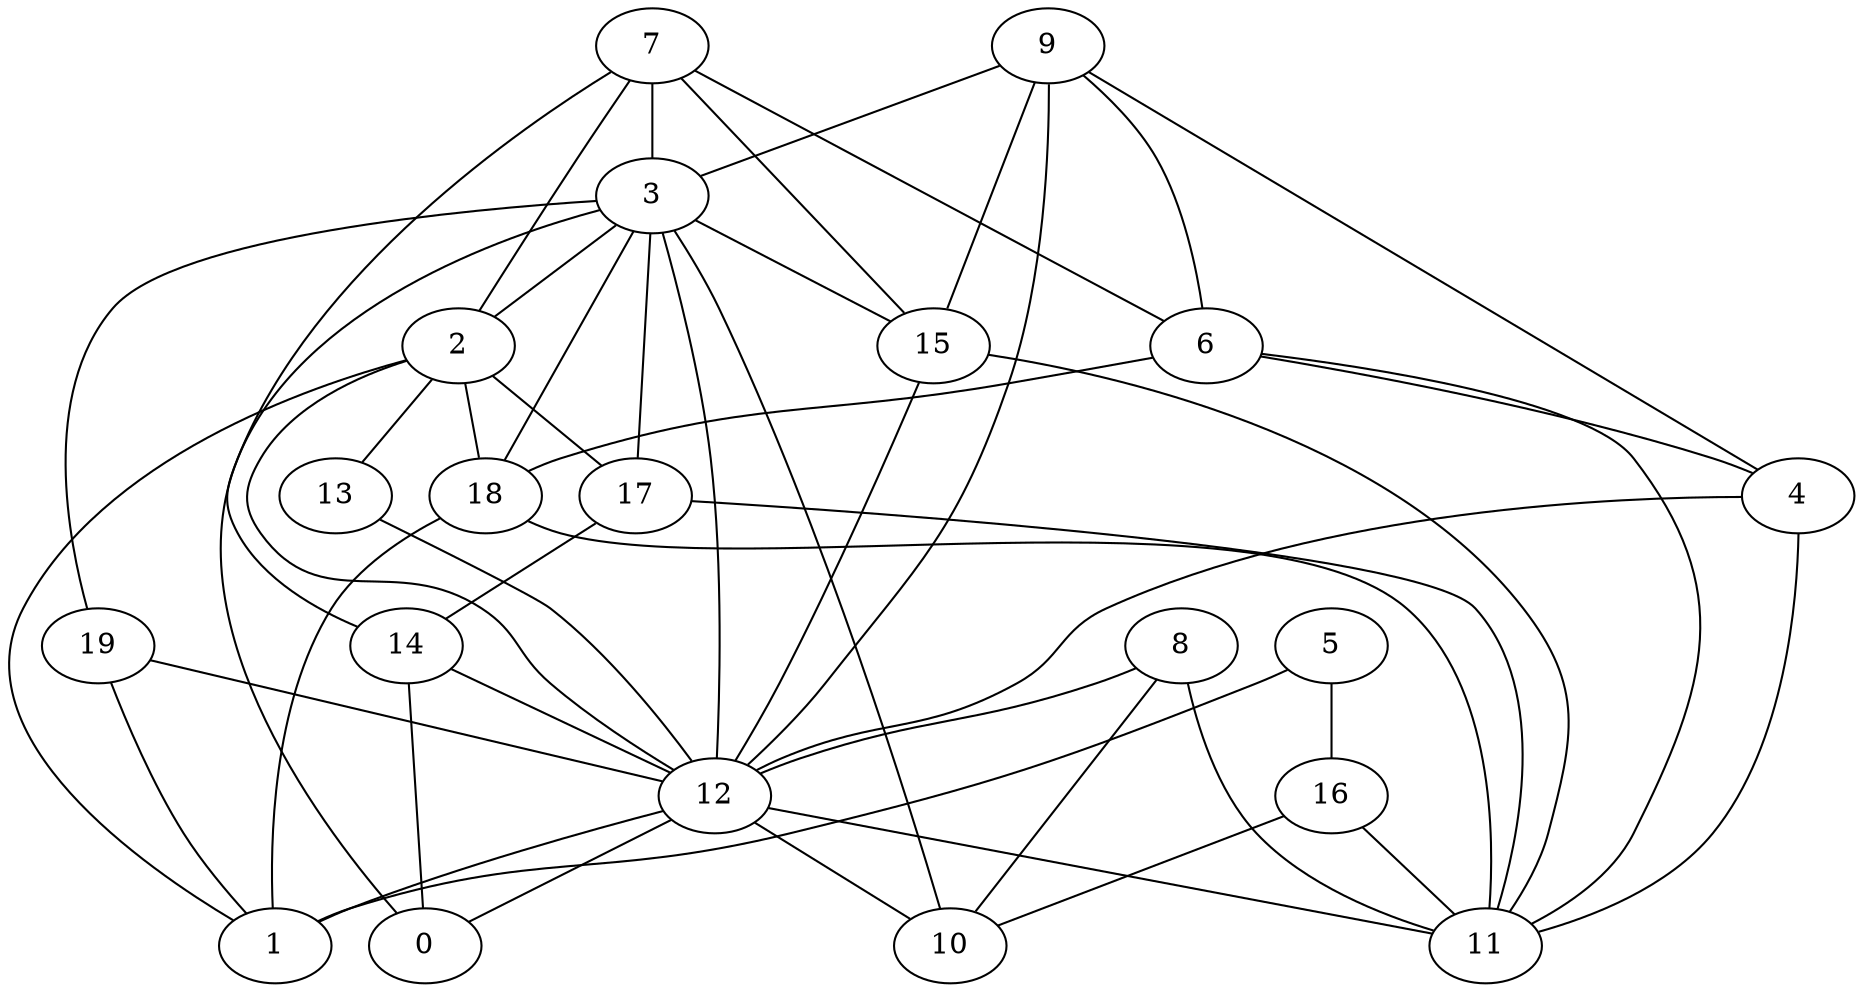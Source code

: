 digraph GG_graph {

subgraph G_graph {
edge [color = black]
"5" -> "1" [dir = none]
"14" -> "0" [dir = none]
"9" -> "4" [dir = none]
"6" -> "18" [dir = none]
"19" -> "1" [dir = none]
"12" -> "11" [dir = none]
"12" -> "10" [dir = none]
"2" -> "13" [dir = none]
"2" -> "18" [dir = none]
"8" -> "12" [dir = none]
"3" -> "19" [dir = none]
"3" -> "18" [dir = none]
"3" -> "10" [dir = none]
"16" -> "10" [dir = none]
"4" -> "12" [dir = none]
"15" -> "12" [dir = none]
"17" -> "14" [dir = none]
"17" -> "11" [dir = none]
"7" -> "2" [dir = none]
"2" -> "1" [dir = none]
"19" -> "12" [dir = none]
"7" -> "6" [dir = none]
"6" -> "11" [dir = none]
"3" -> "2" [dir = none]
"12" -> "1" [dir = none]
"8" -> "10" [dir = none]
"18" -> "1" [dir = none]
"3" -> "12" [dir = none]
"3" -> "17" [dir = none]
"16" -> "11" [dir = none]
"2" -> "17" [dir = none]
"7" -> "14" [dir = none]
"9" -> "15" [dir = none]
"6" -> "4" [dir = none]
"3" -> "0" [dir = none]
"9" -> "12" [dir = none]
"9" -> "3" [dir = none]
"7" -> "3" [dir = none]
"18" -> "11" [dir = none]
"7" -> "15" [dir = none]
"2" -> "12" [dir = none]
"15" -> "11" [dir = none]
"5" -> "16" [dir = none]
"13" -> "12" [dir = none]
"8" -> "11" [dir = none]
"3" -> "15" [dir = none]
"9" -> "6" [dir = none]
"12" -> "0" [dir = none]
"4" -> "11" [dir = none]
"14" -> "12" [dir = none]
}

}
